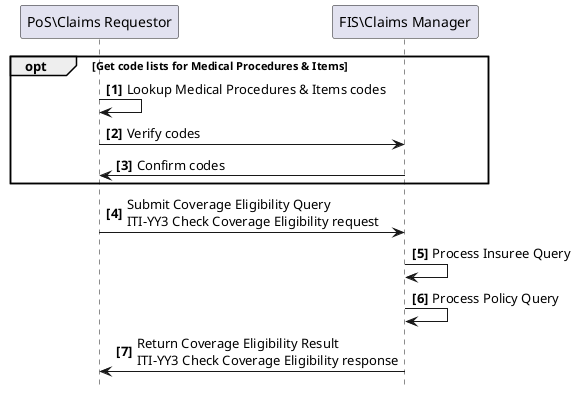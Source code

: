 @startuml
skinparam svgDimensionStyle false
hide footbox
autonumber "<b>[0]"

participant "PoS\Claims Requestor" as App
participant "FIS\Claims Manager" as FIS


opt Get code lists for Medical Procedures & Items
	App -> App: Lookup Medical Procedures & Items codes
	App -> FIS: Verify codes
	FIS -> App: Confirm codes
end opt

App -> FIS: Submit Coverage Eligibility Query\nITI-YY3 Check Coverage Eligibility request
FIS -> FIS: Process Insuree Query
FIS -> FIS: Process Policy Query
FIS -> App: Return Coverage Eligibility Result\nITI-YY3 Check Coverage Eligibility response

@enduml
